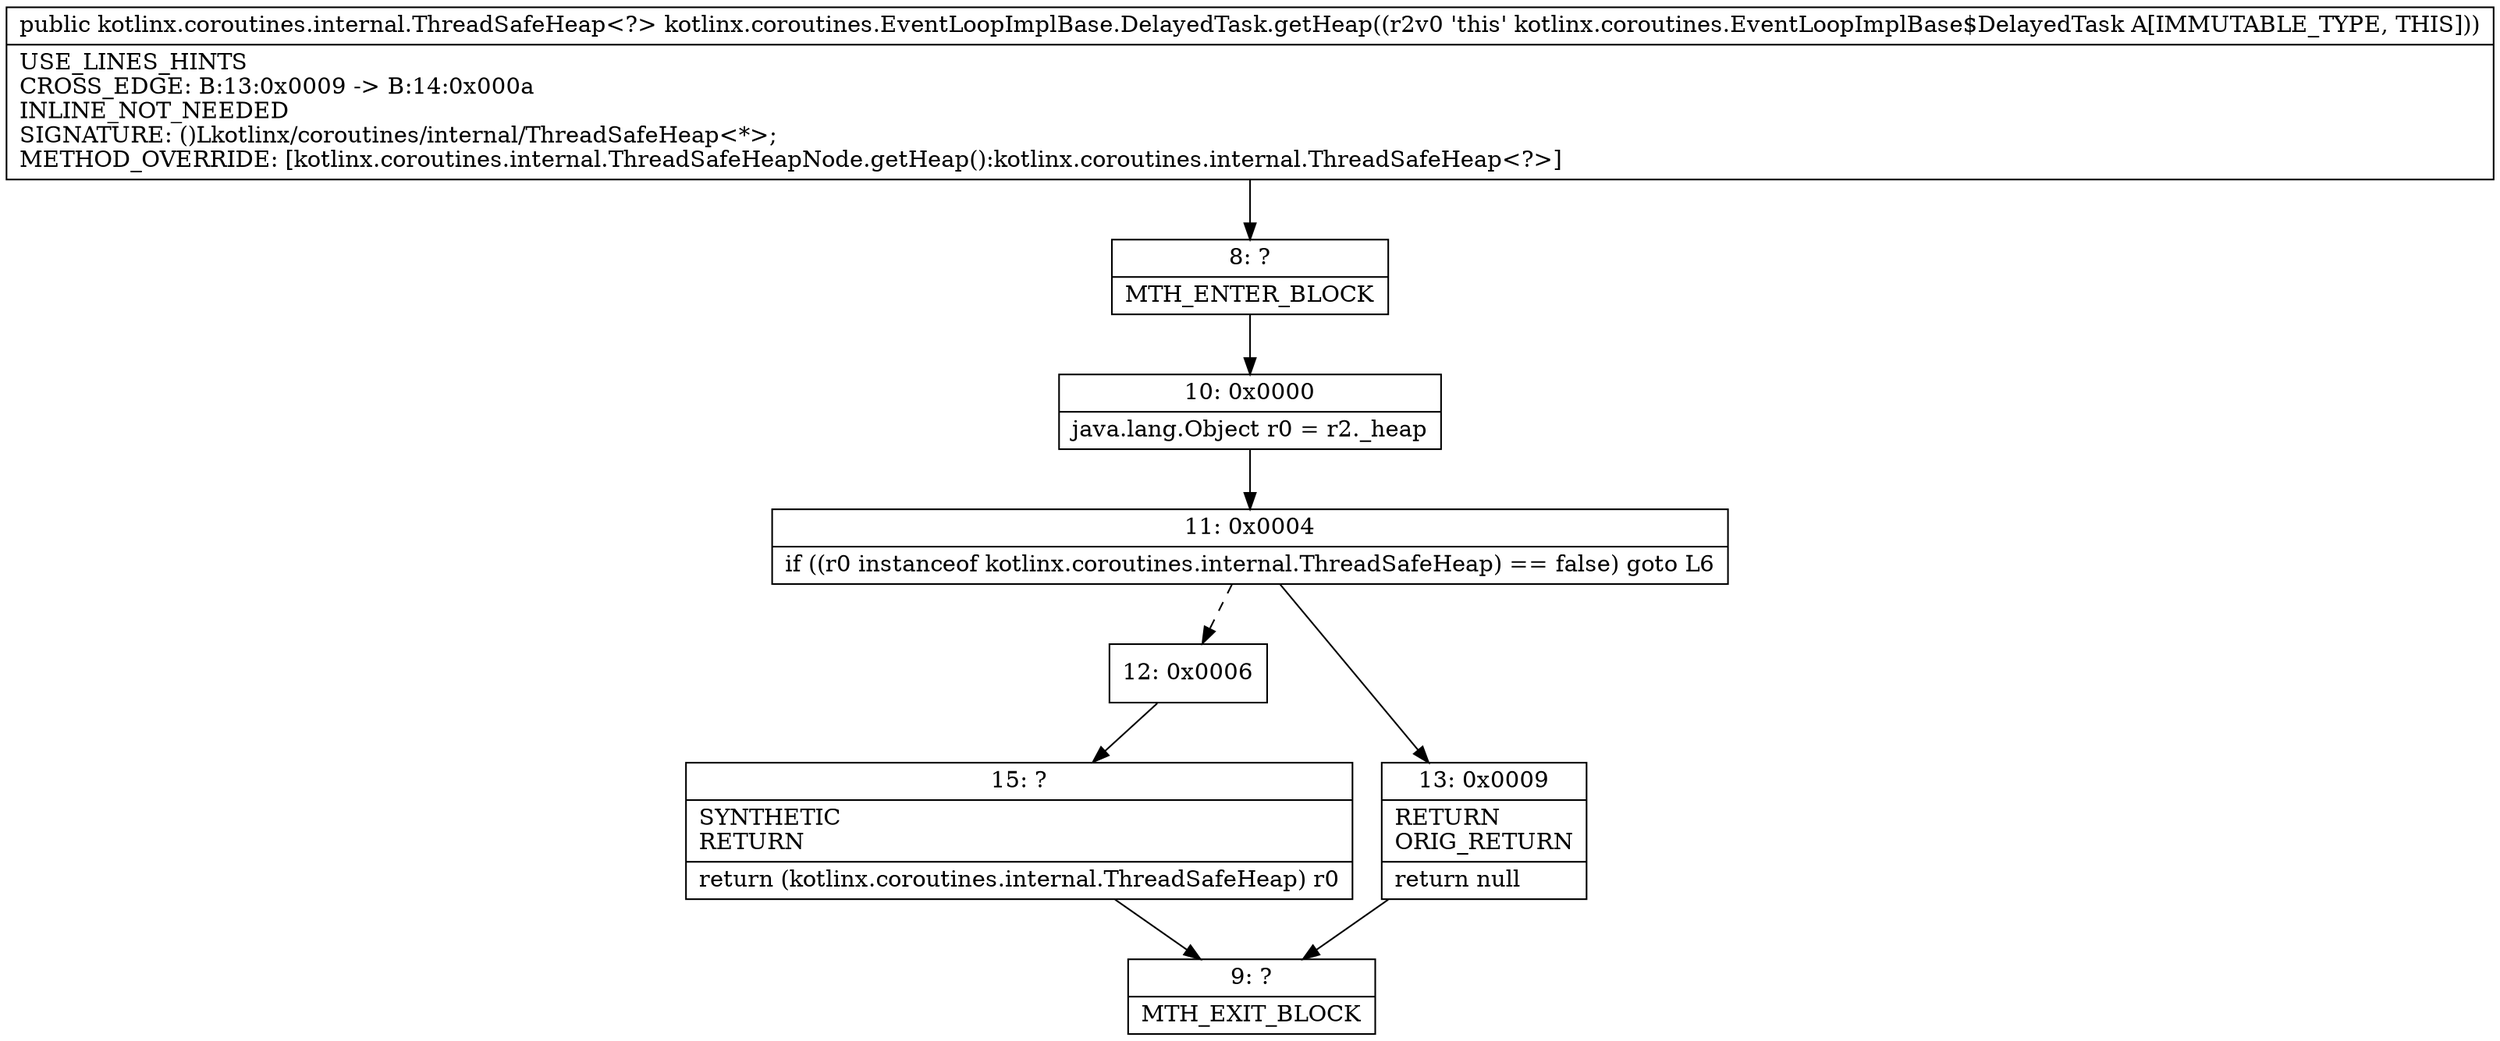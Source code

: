 digraph "CFG forkotlinx.coroutines.EventLoopImplBase.DelayedTask.getHeap()Lkotlinx\/coroutines\/internal\/ThreadSafeHeap;" {
Node_8 [shape=record,label="{8\:\ ?|MTH_ENTER_BLOCK\l}"];
Node_10 [shape=record,label="{10\:\ 0x0000|java.lang.Object r0 = r2._heap\l}"];
Node_11 [shape=record,label="{11\:\ 0x0004|if ((r0 instanceof kotlinx.coroutines.internal.ThreadSafeHeap) == false) goto L6\l}"];
Node_12 [shape=record,label="{12\:\ 0x0006}"];
Node_15 [shape=record,label="{15\:\ ?|SYNTHETIC\lRETURN\l|return (kotlinx.coroutines.internal.ThreadSafeHeap) r0\l}"];
Node_9 [shape=record,label="{9\:\ ?|MTH_EXIT_BLOCK\l}"];
Node_13 [shape=record,label="{13\:\ 0x0009|RETURN\lORIG_RETURN\l|return null\l}"];
MethodNode[shape=record,label="{public kotlinx.coroutines.internal.ThreadSafeHeap\<?\> kotlinx.coroutines.EventLoopImplBase.DelayedTask.getHeap((r2v0 'this' kotlinx.coroutines.EventLoopImplBase$DelayedTask A[IMMUTABLE_TYPE, THIS]))  | USE_LINES_HINTS\lCROSS_EDGE: B:13:0x0009 \-\> B:14:0x000a\lINLINE_NOT_NEEDED\lSIGNATURE: ()Lkotlinx\/coroutines\/internal\/ThreadSafeHeap\<*\>;\lMETHOD_OVERRIDE: [kotlinx.coroutines.internal.ThreadSafeHeapNode.getHeap():kotlinx.coroutines.internal.ThreadSafeHeap\<?\>]\l}"];
MethodNode -> Node_8;Node_8 -> Node_10;
Node_10 -> Node_11;
Node_11 -> Node_12[style=dashed];
Node_11 -> Node_13;
Node_12 -> Node_15;
Node_15 -> Node_9;
Node_13 -> Node_9;
}

